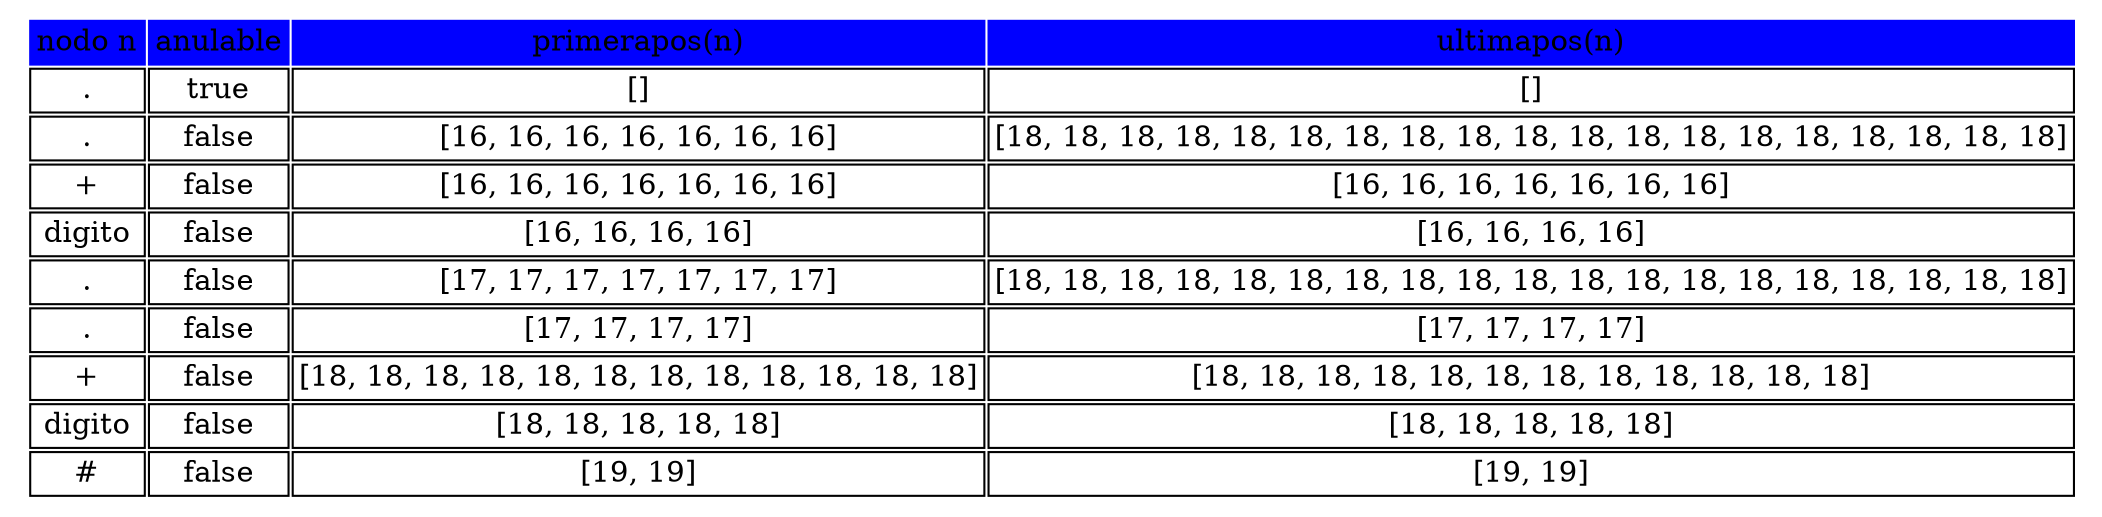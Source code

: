 digraph G{tbl [
shape=plaintext
label=<
<table border='0' cellborder='1' cellspacing='2'>
<tr><td color='blue' bgcolor='blue'>nodo n</td><td color='blue' bgcolor='blue'>anulable</td><td color='blue' bgcolor='blue'>primerapos(n)</td><td color='blue' bgcolor='blue'>ultimapos(n)</td></tr><tr><td>.</td><td>true</td><td>[]</td><td>[]</td></tr>
<tr><td>.</td><td>false</td><td>[16, 16, 16, 16, 16, 16, 16]</td><td>[18, 18, 18, 18, 18, 18, 18, 18, 18, 18, 18, 18, 18, 18, 18, 18, 18, 18, 18]</td></tr>
<tr><td>+</td><td>false</td><td>[16, 16, 16, 16, 16, 16, 16]</td><td>[16, 16, 16, 16, 16, 16, 16]</td></tr>
<tr><td>digito</td><td>false</td><td>[16, 16, 16, 16]</td><td>[16, 16, 16, 16]</td></tr>
<tr><td>.</td><td>false</td><td>[17, 17, 17, 17, 17, 17, 17]</td><td>[18, 18, 18, 18, 18, 18, 18, 18, 18, 18, 18, 18, 18, 18, 18, 18, 18, 18, 18]</td></tr>
<tr><td>.</td><td>false</td><td>[17, 17, 17, 17]</td><td>[17, 17, 17, 17]</td></tr>
<tr><td>+</td><td>false</td><td>[18, 18, 18, 18, 18, 18, 18, 18, 18, 18, 18, 18]</td><td>[18, 18, 18, 18, 18, 18, 18, 18, 18, 18, 18, 18]</td></tr>
<tr><td>digito</td><td>false</td><td>[18, 18, 18, 18, 18]</td><td>[18, 18, 18, 18, 18]</td></tr>
<tr><td>#</td><td>false</td><td>[19, 19]</td><td>[19, 19]</td></tr>
</table>
>];
}